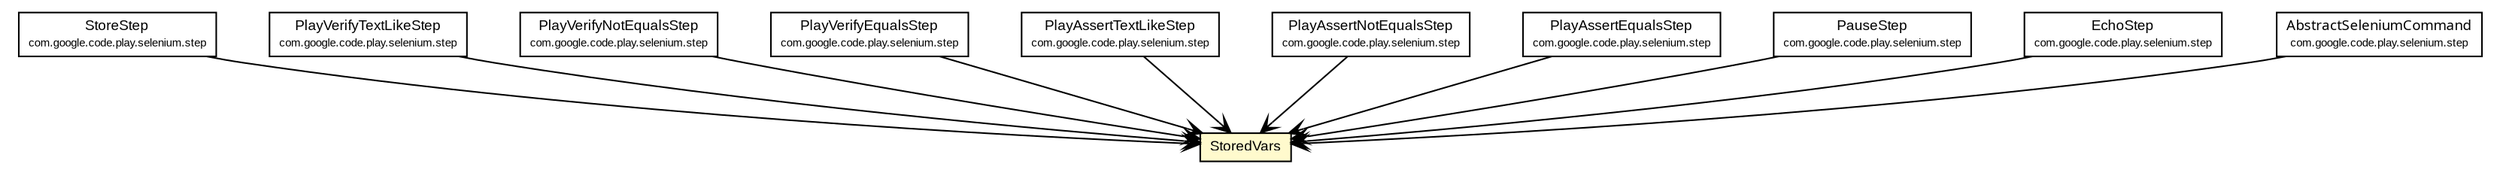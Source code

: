 #!/usr/local/bin/dot
#
# Class diagram 
# Generated by UmlGraph version 4.6 (http://www.spinellis.gr/sw/umlgraph)
#

digraph G {
	edge [fontname="arial",fontsize=10,labelfontname="arial",labelfontsize=10];
	node [fontname="arial",fontsize=10,shape=plaintext];
	// com.google.code.play.selenium.StoredVars
	c235 [label=<<table border="0" cellborder="1" cellspacing="0" cellpadding="2" port="p" bgcolor="lemonChiffon" href="./StoredVars.html">
		<tr><td><table border="0" cellspacing="0" cellpadding="1">
			<tr><td> StoredVars </td></tr>
		</table></td></tr>
		</table>>, fontname="arial", fontcolor="black", fontsize=9.0];
	// com.google.code.play.selenium.step.StoreStep
	c252 [label=<<table border="0" cellborder="1" cellspacing="0" cellpadding="2" port="p" href="./step/StoreStep.html">
		<tr><td><table border="0" cellspacing="0" cellpadding="1">
			<tr><td> StoreStep </td></tr>
			<tr><td><font point-size="7.0"> com.google.code.play.selenium.step </font></td></tr>
		</table></td></tr>
		</table>>, fontname="arial", fontcolor="black", fontsize=9.0];
	// com.google.code.play.selenium.step.PlayVerifyTextLikeStep
	c253 [label=<<table border="0" cellborder="1" cellspacing="0" cellpadding="2" port="p" href="./step/PlayVerifyTextLikeStep.html">
		<tr><td><table border="0" cellspacing="0" cellpadding="1">
			<tr><td> PlayVerifyTextLikeStep </td></tr>
			<tr><td><font point-size="7.0"> com.google.code.play.selenium.step </font></td></tr>
		</table></td></tr>
		</table>>, fontname="arial", fontcolor="black", fontsize=9.0];
	// com.google.code.play.selenium.step.PlayVerifyNotEqualsStep
	c254 [label=<<table border="0" cellborder="1" cellspacing="0" cellpadding="2" port="p" href="./step/PlayVerifyNotEqualsStep.html">
		<tr><td><table border="0" cellspacing="0" cellpadding="1">
			<tr><td> PlayVerifyNotEqualsStep </td></tr>
			<tr><td><font point-size="7.0"> com.google.code.play.selenium.step </font></td></tr>
		</table></td></tr>
		</table>>, fontname="arial", fontcolor="black", fontsize=9.0];
	// com.google.code.play.selenium.step.PlayVerifyEqualsStep
	c255 [label=<<table border="0" cellborder="1" cellspacing="0" cellpadding="2" port="p" href="./step/PlayVerifyEqualsStep.html">
		<tr><td><table border="0" cellspacing="0" cellpadding="1">
			<tr><td> PlayVerifyEqualsStep </td></tr>
			<tr><td><font point-size="7.0"> com.google.code.play.selenium.step </font></td></tr>
		</table></td></tr>
		</table>>, fontname="arial", fontcolor="black", fontsize=9.0];
	// com.google.code.play.selenium.step.PlayAssertTextLikeStep
	c258 [label=<<table border="0" cellborder="1" cellspacing="0" cellpadding="2" port="p" href="./step/PlayAssertTextLikeStep.html">
		<tr><td><table border="0" cellspacing="0" cellpadding="1">
			<tr><td> PlayAssertTextLikeStep </td></tr>
			<tr><td><font point-size="7.0"> com.google.code.play.selenium.step </font></td></tr>
		</table></td></tr>
		</table>>, fontname="arial", fontcolor="black", fontsize=9.0];
	// com.google.code.play.selenium.step.PlayAssertNotEqualsStep
	c259 [label=<<table border="0" cellborder="1" cellspacing="0" cellpadding="2" port="p" href="./step/PlayAssertNotEqualsStep.html">
		<tr><td><table border="0" cellspacing="0" cellpadding="1">
			<tr><td> PlayAssertNotEqualsStep </td></tr>
			<tr><td><font point-size="7.0"> com.google.code.play.selenium.step </font></td></tr>
		</table></td></tr>
		</table>>, fontname="arial", fontcolor="black", fontsize=9.0];
	// com.google.code.play.selenium.step.PlayAssertEqualsStep
	c260 [label=<<table border="0" cellborder="1" cellspacing="0" cellpadding="2" port="p" href="./step/PlayAssertEqualsStep.html">
		<tr><td><table border="0" cellspacing="0" cellpadding="1">
			<tr><td> PlayAssertEqualsStep </td></tr>
			<tr><td><font point-size="7.0"> com.google.code.play.selenium.step </font></td></tr>
		</table></td></tr>
		</table>>, fontname="arial", fontcolor="black", fontsize=9.0];
	// com.google.code.play.selenium.step.PauseStep
	c261 [label=<<table border="0" cellborder="1" cellspacing="0" cellpadding="2" port="p" href="./step/PauseStep.html">
		<tr><td><table border="0" cellspacing="0" cellpadding="1">
			<tr><td> PauseStep </td></tr>
			<tr><td><font point-size="7.0"> com.google.code.play.selenium.step </font></td></tr>
		</table></td></tr>
		</table>>, fontname="arial", fontcolor="black", fontsize=9.0];
	// com.google.code.play.selenium.step.EchoStep
	c264 [label=<<table border="0" cellborder="1" cellspacing="0" cellpadding="2" port="p" href="./step/EchoStep.html">
		<tr><td><table border="0" cellspacing="0" cellpadding="1">
			<tr><td> EchoStep </td></tr>
			<tr><td><font point-size="7.0"> com.google.code.play.selenium.step </font></td></tr>
		</table></td></tr>
		</table>>, fontname="arial", fontcolor="black", fontsize=9.0];
	// com.google.code.play.selenium.step.AbstractSeleniumCommand
	c275 [label=<<table border="0" cellborder="1" cellspacing="0" cellpadding="2" port="p" href="./step/AbstractSeleniumCommand.html">
		<tr><td><table border="0" cellspacing="0" cellpadding="1">
			<tr><td><font face="ariali"> AbstractSeleniumCommand </font></td></tr>
			<tr><td><font point-size="7.0"> com.google.code.play.selenium.step </font></td></tr>
		</table></td></tr>
		</table>>, fontname="arial", fontcolor="black", fontsize=9.0];
	// com.google.code.play.selenium.step.StoreStep NAVASSOC com.google.code.play.selenium.StoredVars
	c252:p -> c235:p [taillabel="", label="", headlabel="", fontname="arial", fontcolor="black", fontsize=10.0, color="black", arrowhead=open];
	// com.google.code.play.selenium.step.PlayVerifyTextLikeStep NAVASSOC com.google.code.play.selenium.StoredVars
	c253:p -> c235:p [taillabel="", label="", headlabel="", fontname="arial", fontcolor="black", fontsize=10.0, color="black", arrowhead=open];
	// com.google.code.play.selenium.step.PlayVerifyNotEqualsStep NAVASSOC com.google.code.play.selenium.StoredVars
	c254:p -> c235:p [taillabel="", label="", headlabel="", fontname="arial", fontcolor="black", fontsize=10.0, color="black", arrowhead=open];
	// com.google.code.play.selenium.step.PlayVerifyEqualsStep NAVASSOC com.google.code.play.selenium.StoredVars
	c255:p -> c235:p [taillabel="", label="", headlabel="", fontname="arial", fontcolor="black", fontsize=10.0, color="black", arrowhead=open];
	// com.google.code.play.selenium.step.PlayAssertTextLikeStep NAVASSOC com.google.code.play.selenium.StoredVars
	c258:p -> c235:p [taillabel="", label="", headlabel="", fontname="arial", fontcolor="black", fontsize=10.0, color="black", arrowhead=open];
	// com.google.code.play.selenium.step.PlayAssertNotEqualsStep NAVASSOC com.google.code.play.selenium.StoredVars
	c259:p -> c235:p [taillabel="", label="", headlabel="", fontname="arial", fontcolor="black", fontsize=10.0, color="black", arrowhead=open];
	// com.google.code.play.selenium.step.PlayAssertEqualsStep NAVASSOC com.google.code.play.selenium.StoredVars
	c260:p -> c235:p [taillabel="", label="", headlabel="", fontname="arial", fontcolor="black", fontsize=10.0, color="black", arrowhead=open];
	// com.google.code.play.selenium.step.PauseStep NAVASSOC com.google.code.play.selenium.StoredVars
	c261:p -> c235:p [taillabel="", label="", headlabel="", fontname="arial", fontcolor="black", fontsize=10.0, color="black", arrowhead=open];
	// com.google.code.play.selenium.step.EchoStep NAVASSOC com.google.code.play.selenium.StoredVars
	c264:p -> c235:p [taillabel="", label="", headlabel="", fontname="arial", fontcolor="black", fontsize=10.0, color="black", arrowhead=open];
	// com.google.code.play.selenium.step.AbstractSeleniumCommand NAVASSOC com.google.code.play.selenium.StoredVars
	c275:p -> c235:p [taillabel="", label="", headlabel="", fontname="arial", fontcolor="black", fontsize=10.0, color="black", arrowhead=open];
}

